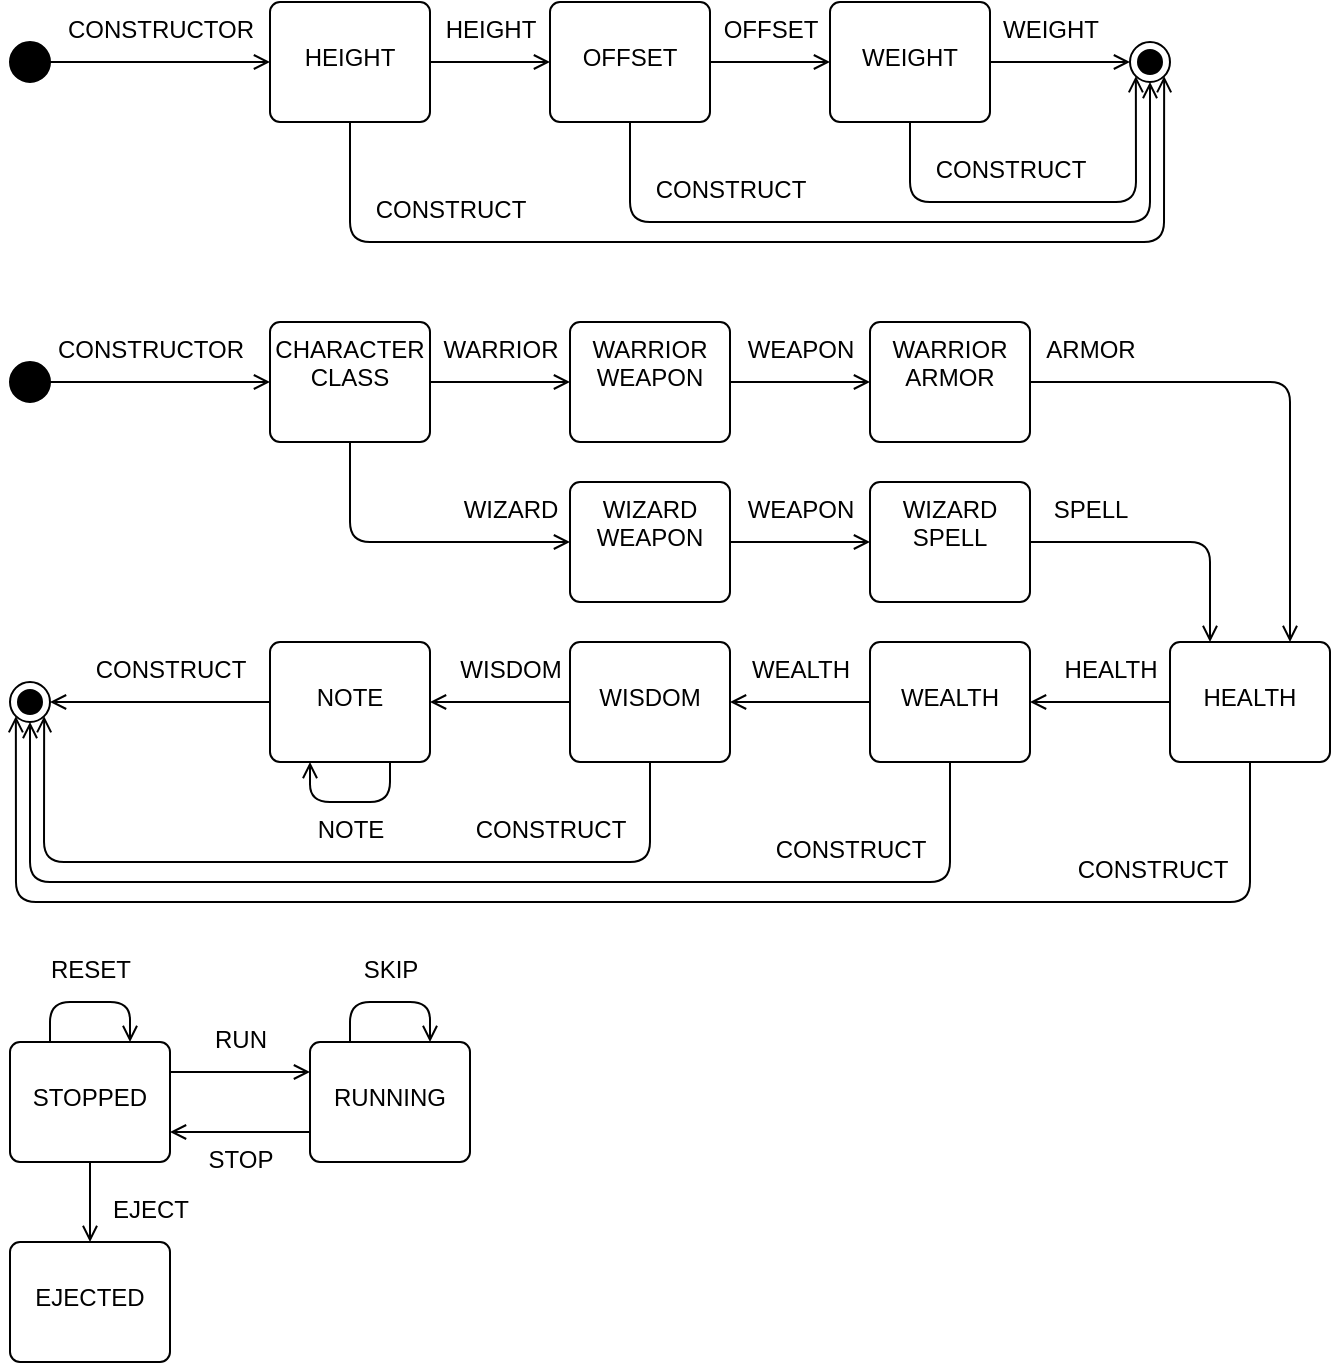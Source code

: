 <mxfile version="24.7.10">
  <diagram name="Page-1" id="Ac71hImqdFUwSNVHBzud">
    <mxGraphModel dx="1434" dy="754" grid="1" gridSize="10" guides="1" tooltips="1" connect="1" arrows="1" fold="1" page="1" pageScale="1" pageWidth="850" pageHeight="1100" background="none" math="0" shadow="0">
      <root>
        <mxCell id="0" />
        <mxCell id="1" parent="0" />
        <mxCell id="HTi7tMDV67TymgXYMMtL-4" value="&lt;div&gt;&lt;br&gt;&lt;/div&gt;&lt;div&gt;STOPPED&lt;/div&gt;" style="html=1;align=center;verticalAlign=top;rounded=1;absoluteArcSize=1;arcSize=10;dashed=0;whiteSpace=wrap;labelBackgroundColor=none;" parent="1" vertex="1">
          <mxGeometry x="40" y="560" width="80" height="60" as="geometry" />
        </mxCell>
        <mxCell id="HTi7tMDV67TymgXYMMtL-5" value="&lt;div&gt;&lt;br&gt;&lt;/div&gt;&lt;div&gt;EJECTED&lt;/div&gt;" style="html=1;align=center;verticalAlign=top;rounded=1;absoluteArcSize=1;arcSize=10;dashed=0;whiteSpace=wrap;labelBackgroundColor=none;" parent="1" vertex="1">
          <mxGeometry x="40" y="660" width="80" height="60" as="geometry" />
        </mxCell>
        <mxCell id="HTi7tMDV67TymgXYMMtL-6" value="&lt;div&gt;&lt;br&gt;&lt;/div&gt;&lt;div&gt;RUNNING&lt;/div&gt;" style="html=1;align=center;verticalAlign=top;rounded=1;absoluteArcSize=1;arcSize=10;dashed=0;whiteSpace=wrap;labelBackgroundColor=none;" parent="1" vertex="1">
          <mxGeometry x="190" y="560" width="80" height="60" as="geometry" />
        </mxCell>
        <mxCell id="HTi7tMDV67TymgXYMMtL-11" value="" style="endArrow=open;html=1;rounded=1;align=center;verticalAlign=bottom;endFill=0;labelBackgroundColor=none;exitX=0;exitY=0.75;exitDx=0;exitDy=0;entryX=1;entryY=0.75;entryDx=0;entryDy=0;fontColor=default;" parent="1" source="HTi7tMDV67TymgXYMMtL-6" target="HTi7tMDV67TymgXYMMtL-4" edge="1">
          <mxGeometry y="70" relative="1" as="geometry">
            <mxPoint x="280" y="720" as="sourcePoint" />
            <mxPoint x="480" y="720" as="targetPoint" />
            <mxPoint as="offset" />
          </mxGeometry>
        </mxCell>
        <mxCell id="HTi7tMDV67TymgXYMMtL-12" value="STOP" style="resizable=0;html=1;align=center;verticalAlign=top;labelBackgroundColor=none;direction=south;rounded=1;" parent="HTi7tMDV67TymgXYMMtL-11" connectable="0" vertex="1">
          <mxGeometry relative="1" as="geometry" />
        </mxCell>
        <mxCell id="HTi7tMDV67TymgXYMMtL-14" value="" style="endArrow=open;html=1;rounded=1;align=center;verticalAlign=bottom;endFill=0;labelBackgroundColor=none;exitX=1;exitY=0.25;exitDx=0;exitDy=0;entryX=0;entryY=0.25;entryDx=0;entryDy=0;fontColor=default;" parent="1" source="HTi7tMDV67TymgXYMMtL-4" target="HTi7tMDV67TymgXYMMtL-6" edge="1">
          <mxGeometry y="70" relative="1" as="geometry">
            <mxPoint x="320" y="510" as="sourcePoint" />
            <mxPoint x="120" y="510" as="targetPoint" />
            <mxPoint as="offset" />
          </mxGeometry>
        </mxCell>
        <mxCell id="HTi7tMDV67TymgXYMMtL-15" value="RUN" style="resizable=0;html=1;align=center;verticalAlign=top;labelBackgroundColor=none;direction=west;rounded=1;" parent="HTi7tMDV67TymgXYMMtL-14" connectable="0" vertex="1">
          <mxGeometry relative="1" as="geometry">
            <mxPoint y="-30" as="offset" />
          </mxGeometry>
        </mxCell>
        <mxCell id="HTi7tMDV67TymgXYMMtL-16" value="" style="endArrow=open;html=1;rounded=1;align=center;verticalAlign=bottom;endFill=0;labelBackgroundColor=none;exitX=0.5;exitY=1;exitDx=0;exitDy=0;entryX=0.5;entryY=0;entryDx=0;entryDy=0;fontColor=default;" parent="1" source="HTi7tMDV67TymgXYMMtL-4" target="HTi7tMDV67TymgXYMMtL-5" edge="1">
          <mxGeometry y="70" relative="1" as="geometry">
            <mxPoint x="170" y="570" as="sourcePoint" />
            <mxPoint x="370" y="570" as="targetPoint" />
            <mxPoint as="offset" />
          </mxGeometry>
        </mxCell>
        <mxCell id="HTi7tMDV67TymgXYMMtL-17" value="EJECT" style="resizable=0;html=1;align=center;verticalAlign=top;labelBackgroundColor=none;direction=south;rounded=1;" parent="HTi7tMDV67TymgXYMMtL-16" connectable="0" vertex="1">
          <mxGeometry relative="1" as="geometry">
            <mxPoint x="30" y="-10" as="offset" />
          </mxGeometry>
        </mxCell>
        <mxCell id="HTi7tMDV67TymgXYMMtL-20" value="" style="endArrow=open;html=1;rounded=1;align=center;verticalAlign=bottom;endFill=0;labelBackgroundColor=none;exitX=0.25;exitY=0;exitDx=0;exitDy=0;entryX=0.75;entryY=0;entryDx=0;entryDy=0;fontColor=default;" parent="1" source="HTi7tMDV67TymgXYMMtL-6" target="HTi7tMDV67TymgXYMMtL-6" edge="1">
          <mxGeometry y="70" relative="1" as="geometry">
            <mxPoint x="330" y="610" as="sourcePoint" />
            <mxPoint x="460" y="590" as="targetPoint" />
            <Array as="points">
              <mxPoint x="210" y="540" />
              <mxPoint x="250" y="540" />
            </Array>
            <mxPoint as="offset" />
          </mxGeometry>
        </mxCell>
        <mxCell id="HTi7tMDV67TymgXYMMtL-21" value="SKIP" style="resizable=0;html=1;align=center;verticalAlign=top;labelBackgroundColor=none;direction=west;rounded=1;" parent="HTi7tMDV67TymgXYMMtL-20" connectable="0" vertex="1">
          <mxGeometry relative="1" as="geometry">
            <mxPoint y="-30" as="offset" />
          </mxGeometry>
        </mxCell>
        <mxCell id="HTi7tMDV67TymgXYMMtL-26" value="" style="endArrow=open;html=1;rounded=1;align=center;verticalAlign=bottom;endFill=0;labelBackgroundColor=none;exitX=0.25;exitY=0;exitDx=0;exitDy=0;entryX=0.75;entryY=0;entryDx=0;entryDy=0;fontColor=default;" parent="1" source="HTi7tMDV67TymgXYMMtL-4" target="HTi7tMDV67TymgXYMMtL-4" edge="1">
          <mxGeometry y="70" relative="1" as="geometry">
            <mxPoint x="290" y="570" as="sourcePoint" />
            <mxPoint x="290" y="610" as="targetPoint" />
            <Array as="points">
              <mxPoint x="60" y="540" />
              <mxPoint x="100" y="540" />
            </Array>
            <mxPoint as="offset" />
          </mxGeometry>
        </mxCell>
        <mxCell id="HTi7tMDV67TymgXYMMtL-27" value="RESET" style="resizable=0;html=1;align=center;verticalAlign=top;labelBackgroundColor=none;direction=north;rounded=1;" parent="HTi7tMDV67TymgXYMMtL-26" connectable="0" vertex="1">
          <mxGeometry relative="1" as="geometry">
            <mxPoint y="-30" as="offset" />
          </mxGeometry>
        </mxCell>
        <mxCell id="Jva7O8vbE3L5nxs0JY6R-1" value="&lt;div&gt;&lt;br&gt;&lt;/div&gt;&lt;div&gt;HEIGHT&lt;/div&gt;" style="html=1;align=center;verticalAlign=top;rounded=1;absoluteArcSize=1;arcSize=10;dashed=0;whiteSpace=wrap;labelBackgroundColor=none;" parent="1" vertex="1">
          <mxGeometry x="170" y="40" width="80" height="60" as="geometry" />
        </mxCell>
        <mxCell id="Jva7O8vbE3L5nxs0JY6R-2" value="&lt;div&gt;&lt;br&gt;&lt;/div&gt;&lt;div&gt;OFFSET&lt;/div&gt;" style="html=1;align=center;verticalAlign=top;rounded=1;absoluteArcSize=1;arcSize=10;dashed=0;whiteSpace=wrap;labelBackgroundColor=none;" parent="1" vertex="1">
          <mxGeometry x="310" y="40" width="80" height="60" as="geometry" />
        </mxCell>
        <mxCell id="Jva7O8vbE3L5nxs0JY6R-3" value="&lt;div&gt;&lt;br&gt;&lt;/div&gt;&lt;div&gt;WEIGHT&lt;/div&gt;" style="html=1;align=center;verticalAlign=top;rounded=1;absoluteArcSize=1;arcSize=10;dashed=0;whiteSpace=wrap;labelBackgroundColor=none;" parent="1" vertex="1">
          <mxGeometry x="450" y="40" width="80" height="60" as="geometry" />
        </mxCell>
        <mxCell id="Jva7O8vbE3L5nxs0JY6R-4" value="" style="ellipse;fillColor=strokeColor;html=1;" parent="1" vertex="1">
          <mxGeometry x="40" y="60" width="20" height="20" as="geometry" />
        </mxCell>
        <mxCell id="Jva7O8vbE3L5nxs0JY6R-5" value="" style="endArrow=open;html=1;rounded=1;align=center;verticalAlign=bottom;endFill=0;labelBackgroundColor=none;fontColor=default;exitX=1;exitY=0.5;exitDx=0;exitDy=0;entryX=0;entryY=0.5;entryDx=0;entryDy=0;" parent="1" source="Jva7O8vbE3L5nxs0JY6R-4" target="Jva7O8vbE3L5nxs0JY6R-1" edge="1">
          <mxGeometry y="70" relative="1" as="geometry">
            <mxPoint x="280" y="-10" as="sourcePoint" />
            <mxPoint x="150" y="-10" as="targetPoint" />
            <mxPoint as="offset" />
          </mxGeometry>
        </mxCell>
        <mxCell id="Jva7O8vbE3L5nxs0JY6R-6" value="CONSTRUCTOR" style="resizable=0;html=1;align=center;verticalAlign=top;labelBackgroundColor=none;direction=west;rounded=1;" parent="Jva7O8vbE3L5nxs0JY6R-5" connectable="0" vertex="1">
          <mxGeometry relative="1" as="geometry">
            <mxPoint y="-30" as="offset" />
          </mxGeometry>
        </mxCell>
        <mxCell id="Jva7O8vbE3L5nxs0JY6R-8" value="" style="endArrow=open;html=1;rounded=1;align=center;verticalAlign=bottom;endFill=0;labelBackgroundColor=none;fontColor=default;exitX=1;exitY=0.5;exitDx=0;exitDy=0;entryX=0;entryY=0.5;entryDx=0;entryDy=0;" parent="1" source="Jva7O8vbE3L5nxs0JY6R-1" target="Jva7O8vbE3L5nxs0JY6R-2" edge="1">
          <mxGeometry y="70" relative="1" as="geometry">
            <mxPoint x="230" y="170" as="sourcePoint" />
            <mxPoint x="340" y="170" as="targetPoint" />
            <mxPoint as="offset" />
          </mxGeometry>
        </mxCell>
        <mxCell id="Jva7O8vbE3L5nxs0JY6R-9" value="&lt;div&gt;HEIGHT&lt;/div&gt;" style="resizable=0;html=1;align=center;verticalAlign=top;labelBackgroundColor=none;direction=west;rounded=1;" parent="Jva7O8vbE3L5nxs0JY6R-8" connectable="0" vertex="1">
          <mxGeometry relative="1" as="geometry">
            <mxPoint y="-30" as="offset" />
          </mxGeometry>
        </mxCell>
        <mxCell id="Jva7O8vbE3L5nxs0JY6R-10" value="" style="endArrow=open;html=1;rounded=1;align=center;verticalAlign=bottom;endFill=0;labelBackgroundColor=none;fontColor=default;exitX=1;exitY=0.5;exitDx=0;exitDy=0;entryX=0;entryY=0.5;entryDx=0;entryDy=0;" parent="1" source="Jva7O8vbE3L5nxs0JY6R-2" target="Jva7O8vbE3L5nxs0JY6R-3" edge="1">
          <mxGeometry y="70" relative="1" as="geometry">
            <mxPoint x="260" y="80" as="sourcePoint" />
            <mxPoint x="330" y="80" as="targetPoint" />
            <mxPoint as="offset" />
          </mxGeometry>
        </mxCell>
        <mxCell id="Jva7O8vbE3L5nxs0JY6R-11" value="OFFSET" style="resizable=0;html=1;align=center;verticalAlign=top;labelBackgroundColor=none;direction=west;rounded=1;" parent="Jva7O8vbE3L5nxs0JY6R-10" connectable="0" vertex="1">
          <mxGeometry relative="1" as="geometry">
            <mxPoint y="-30" as="offset" />
          </mxGeometry>
        </mxCell>
        <mxCell id="Jva7O8vbE3L5nxs0JY6R-14" value="" style="endArrow=open;html=1;rounded=1;align=center;verticalAlign=bottom;endFill=0;labelBackgroundColor=none;fontColor=default;exitX=1;exitY=0.5;exitDx=0;exitDy=0;entryX=0;entryY=0.5;entryDx=0;entryDy=0;" parent="1" source="Jva7O8vbE3L5nxs0JY6R-3" target="Jva7O8vbE3L5nxs0JY6R-7" edge="1">
          <mxGeometry y="70" relative="1" as="geometry">
            <mxPoint x="550" y="69.5" as="sourcePoint" />
            <mxPoint x="620" y="69.5" as="targetPoint" />
            <mxPoint as="offset" />
          </mxGeometry>
        </mxCell>
        <mxCell id="Jva7O8vbE3L5nxs0JY6R-15" value="WEIGHT" style="resizable=0;html=1;align=center;verticalAlign=top;labelBackgroundColor=none;direction=west;rounded=1;" parent="Jva7O8vbE3L5nxs0JY6R-14" connectable="0" vertex="1">
          <mxGeometry relative="1" as="geometry">
            <mxPoint x="-5" y="-30" as="offset" />
          </mxGeometry>
        </mxCell>
        <mxCell id="Jva7O8vbE3L5nxs0JY6R-7" value="" style="ellipse;html=1;shape=endState;fillColor=strokeColor;" parent="1" vertex="1">
          <mxGeometry x="600" y="60" width="20" height="20" as="geometry" />
        </mxCell>
        <mxCell id="Jva7O8vbE3L5nxs0JY6R-16" value="" style="endArrow=open;html=1;rounded=1;align=center;verticalAlign=bottom;endFill=0;labelBackgroundColor=none;fontColor=default;exitX=0.5;exitY=1;exitDx=0;exitDy=0;entryX=1;entryY=1;entryDx=0;entryDy=0;" parent="1" source="Jva7O8vbE3L5nxs0JY6R-1" target="Jva7O8vbE3L5nxs0JY6R-7" edge="1">
          <mxGeometry y="70" relative="1" as="geometry">
            <mxPoint x="80" y="180" as="sourcePoint" />
            <mxPoint x="600" y="160" as="targetPoint" />
            <mxPoint as="offset" />
            <Array as="points">
              <mxPoint x="210" y="160" />
              <mxPoint x="410" y="160" />
              <mxPoint x="617" y="160" />
            </Array>
          </mxGeometry>
        </mxCell>
        <mxCell id="Jva7O8vbE3L5nxs0JY6R-17" value="CONSTRUCT" style="resizable=0;html=1;align=center;verticalAlign=top;labelBackgroundColor=none;direction=north;rounded=1;" parent="Jva7O8vbE3L5nxs0JY6R-16" connectable="0" vertex="1">
          <mxGeometry relative="1" as="geometry">
            <mxPoint x="-165" y="-30" as="offset" />
          </mxGeometry>
        </mxCell>
        <mxCell id="Jva7O8vbE3L5nxs0JY6R-18" value="" style="endArrow=open;html=1;rounded=1;align=center;verticalAlign=bottom;endFill=0;labelBackgroundColor=none;fontColor=default;exitX=0.5;exitY=1;exitDx=0;exitDy=0;entryX=0.5;entryY=1;entryDx=0;entryDy=0;" parent="1" source="Jva7O8vbE3L5nxs0JY6R-2" target="Jva7O8vbE3L5nxs0JY6R-7" edge="1">
          <mxGeometry y="70" relative="1" as="geometry">
            <mxPoint x="220" y="110" as="sourcePoint" />
            <mxPoint x="590" y="80" as="targetPoint" />
            <mxPoint as="offset" />
            <Array as="points">
              <mxPoint x="350" y="150" />
              <mxPoint x="610" y="150" />
            </Array>
          </mxGeometry>
        </mxCell>
        <mxCell id="Jva7O8vbE3L5nxs0JY6R-19" value="CONSTRUCT" style="resizable=0;html=1;align=center;verticalAlign=top;labelBackgroundColor=none;direction=west;rounded=1;" parent="Jva7O8vbE3L5nxs0JY6R-18" connectable="0" vertex="1">
          <mxGeometry relative="1" as="geometry">
            <mxPoint x="-90" y="-30" as="offset" />
          </mxGeometry>
        </mxCell>
        <mxCell id="Jva7O8vbE3L5nxs0JY6R-20" value="" style="endArrow=open;html=1;rounded=1;align=center;verticalAlign=bottom;endFill=0;labelBackgroundColor=none;fontColor=default;exitX=0.5;exitY=1;exitDx=0;exitDy=0;entryX=0;entryY=1;entryDx=0;entryDy=0;" parent="1" source="Jva7O8vbE3L5nxs0JY6R-3" target="Jva7O8vbE3L5nxs0JY6R-7" edge="1">
          <mxGeometry y="70" relative="1" as="geometry">
            <mxPoint x="360" y="110" as="sourcePoint" />
            <mxPoint x="590" y="80" as="targetPoint" />
            <mxPoint as="offset" />
            <Array as="points">
              <mxPoint x="490" y="140" />
              <mxPoint x="603" y="140" />
            </Array>
          </mxGeometry>
        </mxCell>
        <mxCell id="Jva7O8vbE3L5nxs0JY6R-21" value="CONSTRUCT" style="resizable=0;html=1;align=center;verticalAlign=top;labelBackgroundColor=none;direction=north;rounded=1;" parent="Jva7O8vbE3L5nxs0JY6R-20" connectable="0" vertex="1">
          <mxGeometry relative="1" as="geometry">
            <mxPoint x="-18" y="-30" as="offset" />
          </mxGeometry>
        </mxCell>
        <mxCell id="Jva7O8vbE3L5nxs0JY6R-22" value="&lt;div&gt;CHARACTER&lt;/div&gt;&lt;div&gt;CLASS&lt;br&gt;&lt;/div&gt;" style="html=1;align=center;verticalAlign=top;rounded=1;absoluteArcSize=1;arcSize=10;dashed=0;whiteSpace=wrap;labelBackgroundColor=none;" parent="1" vertex="1">
          <mxGeometry x="170" y="200" width="80" height="60" as="geometry" />
        </mxCell>
        <mxCell id="Jva7O8vbE3L5nxs0JY6R-23" value="&lt;div&gt;WARRIOR&lt;/div&gt;&lt;div&gt;WEAPON&lt;/div&gt;" style="html=1;align=center;verticalAlign=top;rounded=1;absoluteArcSize=1;arcSize=10;dashed=0;whiteSpace=wrap;labelBackgroundColor=none;" parent="1" vertex="1">
          <mxGeometry x="320" y="200" width="80" height="60" as="geometry" />
        </mxCell>
        <mxCell id="Jva7O8vbE3L5nxs0JY6R-24" value="&lt;div&gt;WARRIOR&lt;/div&gt;&lt;div&gt;ARMOR&lt;/div&gt;" style="html=1;align=center;verticalAlign=top;rounded=1;absoluteArcSize=1;arcSize=10;dashed=0;whiteSpace=wrap;labelBackgroundColor=none;" parent="1" vertex="1">
          <mxGeometry x="470" y="200" width="80" height="60" as="geometry" />
        </mxCell>
        <mxCell id="Jva7O8vbE3L5nxs0JY6R-25" value="" style="ellipse;fillColor=strokeColor;html=1;" parent="1" vertex="1">
          <mxGeometry x="40" y="220" width="20" height="20" as="geometry" />
        </mxCell>
        <mxCell id="Jva7O8vbE3L5nxs0JY6R-26" value="" style="endArrow=open;html=1;rounded=1;align=center;verticalAlign=bottom;endFill=0;labelBackgroundColor=none;fontColor=default;exitX=1;exitY=0.5;exitDx=0;exitDy=0;entryX=0;entryY=0.5;entryDx=0;entryDy=0;" parent="1" source="Jva7O8vbE3L5nxs0JY6R-25" target="Jva7O8vbE3L5nxs0JY6R-22" edge="1">
          <mxGeometry y="70" relative="1" as="geometry">
            <mxPoint x="280" y="150" as="sourcePoint" />
            <mxPoint x="150" y="150" as="targetPoint" />
            <mxPoint as="offset" />
          </mxGeometry>
        </mxCell>
        <mxCell id="Jva7O8vbE3L5nxs0JY6R-27" value="CONSTRUCTOR" style="resizable=0;html=1;align=center;verticalAlign=top;labelBackgroundColor=none;direction=west;rounded=1;" parent="Jva7O8vbE3L5nxs0JY6R-26" connectable="0" vertex="1">
          <mxGeometry relative="1" as="geometry">
            <mxPoint x="-5" y="-30" as="offset" />
          </mxGeometry>
        </mxCell>
        <mxCell id="Jva7O8vbE3L5nxs0JY6R-28" value="" style="endArrow=open;html=1;rounded=1;align=center;verticalAlign=bottom;endFill=0;labelBackgroundColor=none;fontColor=default;exitX=1;exitY=0.5;exitDx=0;exitDy=0;entryX=0;entryY=0.5;entryDx=0;entryDy=0;" parent="1" source="Jva7O8vbE3L5nxs0JY6R-22" target="Jva7O8vbE3L5nxs0JY6R-23" edge="1">
          <mxGeometry y="70" relative="1" as="geometry">
            <mxPoint x="230" y="330" as="sourcePoint" />
            <mxPoint x="340" y="330" as="targetPoint" />
            <mxPoint as="offset" />
          </mxGeometry>
        </mxCell>
        <mxCell id="Jva7O8vbE3L5nxs0JY6R-29" value="WARRIOR" style="resizable=0;html=1;align=center;verticalAlign=top;labelBackgroundColor=none;direction=west;rounded=1;" parent="Jva7O8vbE3L5nxs0JY6R-28" connectable="0" vertex="1">
          <mxGeometry relative="1" as="geometry">
            <mxPoint y="-30" as="offset" />
          </mxGeometry>
        </mxCell>
        <mxCell id="Jva7O8vbE3L5nxs0JY6R-30" value="" style="endArrow=open;html=1;rounded=1;align=center;verticalAlign=bottom;endFill=0;labelBackgroundColor=none;fontColor=default;exitX=1;exitY=0.5;exitDx=0;exitDy=0;entryX=0;entryY=0.5;entryDx=0;entryDy=0;" parent="1" source="Jva7O8vbE3L5nxs0JY6R-23" target="Jva7O8vbE3L5nxs0JY6R-24" edge="1">
          <mxGeometry y="70" relative="1" as="geometry">
            <mxPoint x="270" y="240" as="sourcePoint" />
            <mxPoint x="340" y="240" as="targetPoint" />
            <mxPoint as="offset" />
          </mxGeometry>
        </mxCell>
        <mxCell id="Jva7O8vbE3L5nxs0JY6R-31" value="WEAPON" style="resizable=0;html=1;align=center;verticalAlign=top;labelBackgroundColor=none;direction=west;rounded=1;" parent="Jva7O8vbE3L5nxs0JY6R-30" connectable="0" vertex="1">
          <mxGeometry relative="1" as="geometry">
            <mxPoint y="-30" as="offset" />
          </mxGeometry>
        </mxCell>
        <mxCell id="Jva7O8vbE3L5nxs0JY6R-32" value="" style="endArrow=open;html=1;rounded=1;align=center;verticalAlign=bottom;endFill=0;labelBackgroundColor=none;fontColor=default;exitX=1;exitY=0.5;exitDx=0;exitDy=0;entryX=0.75;entryY=0;entryDx=0;entryDy=0;" parent="1" source="Jva7O8vbE3L5nxs0JY6R-24" target="Jva7O8vbE3L5nxs0JY6R-49" edge="1">
          <mxGeometry y="70" relative="1" as="geometry">
            <mxPoint x="570" y="229.5" as="sourcePoint" />
            <mxPoint x="660" y="230" as="targetPoint" />
            <mxPoint as="offset" />
            <Array as="points">
              <mxPoint x="680" y="230" />
            </Array>
          </mxGeometry>
        </mxCell>
        <mxCell id="Jva7O8vbE3L5nxs0JY6R-33" value="ARMOR" style="resizable=0;html=1;align=center;verticalAlign=top;labelBackgroundColor=none;direction=west;rounded=1;" parent="Jva7O8vbE3L5nxs0JY6R-32" connectable="0" vertex="1">
          <mxGeometry relative="1" as="geometry">
            <mxPoint x="-100" y="-30" as="offset" />
          </mxGeometry>
        </mxCell>
        <mxCell id="Jva7O8vbE3L5nxs0JY6R-41" value="&lt;div&gt;WIZARD&lt;/div&gt;&lt;div&gt;WEAPON&lt;/div&gt;" style="html=1;align=center;verticalAlign=top;rounded=1;absoluteArcSize=1;arcSize=10;dashed=0;whiteSpace=wrap;labelBackgroundColor=none;" parent="1" vertex="1">
          <mxGeometry x="320" y="280" width="80" height="60" as="geometry" />
        </mxCell>
        <mxCell id="Jva7O8vbE3L5nxs0JY6R-42" value="&lt;div&gt;WIZARD&lt;/div&gt;&lt;div&gt;SPELL&lt;br&gt;&lt;/div&gt;" style="html=1;align=center;verticalAlign=top;rounded=1;absoluteArcSize=1;arcSize=10;dashed=0;whiteSpace=wrap;labelBackgroundColor=none;" parent="1" vertex="1">
          <mxGeometry x="470" y="280" width="80" height="60" as="geometry" />
        </mxCell>
        <mxCell id="Jva7O8vbE3L5nxs0JY6R-43" value="" style="endArrow=open;html=1;rounded=1;align=center;verticalAlign=bottom;endFill=0;labelBackgroundColor=none;fontColor=default;exitX=0.5;exitY=1;exitDx=0;exitDy=0;entryX=0;entryY=0.5;entryDx=0;entryDy=0;" parent="1" source="Jva7O8vbE3L5nxs0JY6R-22" target="Jva7O8vbE3L5nxs0JY6R-41" edge="1">
          <mxGeometry y="70" relative="1" as="geometry">
            <mxPoint x="250" y="310" as="sourcePoint" />
            <mxPoint x="340" y="410" as="targetPoint" />
            <mxPoint as="offset" />
            <Array as="points">
              <mxPoint x="210" y="310" />
            </Array>
          </mxGeometry>
        </mxCell>
        <mxCell id="Jva7O8vbE3L5nxs0JY6R-44" value="WIZARD" style="resizable=0;html=1;align=center;verticalAlign=top;labelBackgroundColor=none;direction=west;rounded=1;" parent="Jva7O8vbE3L5nxs0JY6R-43" connectable="0" vertex="1">
          <mxGeometry relative="1" as="geometry">
            <mxPoint x="50" y="-30" as="offset" />
          </mxGeometry>
        </mxCell>
        <mxCell id="Jva7O8vbE3L5nxs0JY6R-45" value="" style="endArrow=open;html=1;rounded=1;align=center;verticalAlign=bottom;endFill=0;labelBackgroundColor=none;fontColor=default;exitX=1;exitY=0.5;exitDx=0;exitDy=0;entryX=0;entryY=0.5;entryDx=0;entryDy=0;" parent="1" source="Jva7O8vbE3L5nxs0JY6R-41" target="Jva7O8vbE3L5nxs0JY6R-42" edge="1">
          <mxGeometry y="70" relative="1" as="geometry">
            <mxPoint x="270" y="320" as="sourcePoint" />
            <mxPoint x="340" y="320" as="targetPoint" />
            <mxPoint as="offset" />
          </mxGeometry>
        </mxCell>
        <mxCell id="Jva7O8vbE3L5nxs0JY6R-46" value="WEAPON" style="resizable=0;html=1;align=center;verticalAlign=top;labelBackgroundColor=none;direction=west;rounded=1;" parent="Jva7O8vbE3L5nxs0JY6R-45" connectable="0" vertex="1">
          <mxGeometry relative="1" as="geometry">
            <mxPoint y="-30" as="offset" />
          </mxGeometry>
        </mxCell>
        <mxCell id="Jva7O8vbE3L5nxs0JY6R-47" value="" style="endArrow=open;html=1;rounded=1;align=center;verticalAlign=bottom;endFill=0;labelBackgroundColor=none;fontColor=default;exitX=1;exitY=0.5;exitDx=0;exitDy=0;entryX=0.25;entryY=0;entryDx=0;entryDy=0;" parent="1" source="Jva7O8vbE3L5nxs0JY6R-42" target="Jva7O8vbE3L5nxs0JY6R-49" edge="1">
          <mxGeometry y="70" relative="1" as="geometry">
            <mxPoint x="570" y="309.5" as="sourcePoint" />
            <mxPoint x="660" y="310" as="targetPoint" />
            <mxPoint as="offset" />
            <Array as="points">
              <mxPoint x="640" y="310" />
            </Array>
          </mxGeometry>
        </mxCell>
        <mxCell id="Jva7O8vbE3L5nxs0JY6R-48" value="SPELL" style="resizable=0;html=1;align=center;verticalAlign=top;labelBackgroundColor=none;direction=west;rounded=1;" parent="Jva7O8vbE3L5nxs0JY6R-47" connectable="0" vertex="1">
          <mxGeometry relative="1" as="geometry">
            <mxPoint x="-40" y="-30" as="offset" />
          </mxGeometry>
        </mxCell>
        <mxCell id="Jva7O8vbE3L5nxs0JY6R-49" value="&lt;div&gt;&lt;br&gt;&lt;/div&gt;&lt;div&gt;HEALTH&lt;/div&gt;" style="html=1;align=center;verticalAlign=top;rounded=1;absoluteArcSize=1;arcSize=10;dashed=0;whiteSpace=wrap;labelBackgroundColor=none;" parent="1" vertex="1">
          <mxGeometry x="620" y="360" width="80" height="60" as="geometry" />
        </mxCell>
        <mxCell id="Jva7O8vbE3L5nxs0JY6R-50" value="&lt;div&gt;&lt;br&gt;&lt;/div&gt;&lt;div&gt;WEALTH&lt;/div&gt;" style="html=1;align=center;verticalAlign=top;rounded=1;absoluteArcSize=1;arcSize=10;dashed=0;whiteSpace=wrap;labelBackgroundColor=none;" parent="1" vertex="1">
          <mxGeometry x="470" y="360" width="80" height="60" as="geometry" />
        </mxCell>
        <mxCell id="Jva7O8vbE3L5nxs0JY6R-51" value="&lt;div&gt;&lt;br&gt;&lt;/div&gt;&lt;div&gt;WISDOM&lt;/div&gt;" style="html=1;align=center;verticalAlign=top;rounded=1;absoluteArcSize=1;arcSize=10;dashed=0;whiteSpace=wrap;labelBackgroundColor=none;" parent="1" vertex="1">
          <mxGeometry x="320" y="360" width="80" height="60" as="geometry" />
        </mxCell>
        <mxCell id="Jva7O8vbE3L5nxs0JY6R-52" value="&lt;div&gt;&lt;br&gt;&lt;/div&gt;&lt;div&gt;NOTE&lt;/div&gt;" style="html=1;align=center;verticalAlign=top;rounded=1;absoluteArcSize=1;arcSize=10;dashed=0;whiteSpace=wrap;labelBackgroundColor=none;" parent="1" vertex="1">
          <mxGeometry x="170" y="360" width="80" height="60" as="geometry" />
        </mxCell>
        <mxCell id="Jva7O8vbE3L5nxs0JY6R-53" value="" style="ellipse;html=1;shape=endState;fillColor=strokeColor;" parent="1" vertex="1">
          <mxGeometry x="40" y="380" width="20" height="20" as="geometry" />
        </mxCell>
        <mxCell id="Jva7O8vbE3L5nxs0JY6R-54" value="" style="endArrow=open;html=1;rounded=1;align=center;verticalAlign=bottom;endFill=0;labelBackgroundColor=none;fontColor=default;exitX=0;exitY=0.5;exitDx=0;exitDy=0;entryX=1;entryY=0.5;entryDx=0;entryDy=0;" parent="1" source="Jva7O8vbE3L5nxs0JY6R-49" target="Jva7O8vbE3L5nxs0JY6R-50" edge="1">
          <mxGeometry y="70" relative="1" as="geometry">
            <mxPoint x="560" y="300" as="sourcePoint" />
            <mxPoint x="560" y="390" as="targetPoint" />
            <mxPoint as="offset" />
            <Array as="points" />
          </mxGeometry>
        </mxCell>
        <mxCell id="Jva7O8vbE3L5nxs0JY6R-55" value="HEALTH" style="resizable=0;html=1;align=center;verticalAlign=top;labelBackgroundColor=none;direction=west;rounded=1;" parent="Jva7O8vbE3L5nxs0JY6R-54" connectable="0" vertex="1">
          <mxGeometry relative="1" as="geometry">
            <mxPoint x="5" y="-30" as="offset" />
          </mxGeometry>
        </mxCell>
        <mxCell id="Jva7O8vbE3L5nxs0JY6R-56" value="" style="endArrow=open;html=1;rounded=1;align=center;verticalAlign=bottom;endFill=0;labelBackgroundColor=none;fontColor=default;exitX=0;exitY=0.5;exitDx=0;exitDy=0;entryX=1;entryY=0.5;entryDx=0;entryDy=0;" parent="1" source="Jva7O8vbE3L5nxs0JY6R-50" target="Jva7O8vbE3L5nxs0JY6R-51" edge="1">
          <mxGeometry y="70" relative="1" as="geometry">
            <mxPoint x="390" y="310" as="sourcePoint" />
            <mxPoint x="480" y="285" as="targetPoint" />
            <mxPoint as="offset" />
            <Array as="points" />
          </mxGeometry>
        </mxCell>
        <mxCell id="Jva7O8vbE3L5nxs0JY6R-57" value="WEALTH" style="resizable=0;html=1;align=center;verticalAlign=top;labelBackgroundColor=none;direction=west;rounded=1;" parent="Jva7O8vbE3L5nxs0JY6R-56" connectable="0" vertex="1">
          <mxGeometry relative="1" as="geometry">
            <mxPoint y="-30" as="offset" />
          </mxGeometry>
        </mxCell>
        <mxCell id="Jva7O8vbE3L5nxs0JY6R-58" value="" style="endArrow=open;html=1;rounded=1;align=center;verticalAlign=bottom;endFill=0;labelBackgroundColor=none;fontColor=default;exitX=0;exitY=0.5;exitDx=0;exitDy=0;entryX=1;entryY=0.5;entryDx=0;entryDy=0;" parent="1" source="Jva7O8vbE3L5nxs0JY6R-51" target="Jva7O8vbE3L5nxs0JY6R-52" edge="1">
          <mxGeometry y="70" relative="1" as="geometry">
            <mxPoint x="310" y="450" as="sourcePoint" />
            <mxPoint x="220" y="450" as="targetPoint" />
            <mxPoint as="offset" />
            <Array as="points" />
          </mxGeometry>
        </mxCell>
        <mxCell id="Jva7O8vbE3L5nxs0JY6R-59" value="WISDOM" style="resizable=0;html=1;align=center;verticalAlign=top;labelBackgroundColor=none;direction=west;rounded=1;" parent="Jva7O8vbE3L5nxs0JY6R-58" connectable="0" vertex="1">
          <mxGeometry relative="1" as="geometry">
            <mxPoint x="5" y="-30" as="offset" />
          </mxGeometry>
        </mxCell>
        <mxCell id="Jva7O8vbE3L5nxs0JY6R-60" value="" style="endArrow=open;html=1;rounded=1;align=center;verticalAlign=bottom;endFill=0;labelBackgroundColor=none;fontColor=default;exitX=0.75;exitY=1;exitDx=0;exitDy=0;entryX=0.25;entryY=1;entryDx=0;entryDy=0;" parent="1" source="Jva7O8vbE3L5nxs0JY6R-52" target="Jva7O8vbE3L5nxs0JY6R-52" edge="1">
          <mxGeometry y="70" relative="1" as="geometry">
            <mxPoint x="310" y="400" as="sourcePoint" />
            <mxPoint x="190" y="520" as="targetPoint" />
            <mxPoint as="offset" />
            <Array as="points">
              <mxPoint x="230" y="440" />
              <mxPoint x="190" y="440" />
            </Array>
          </mxGeometry>
        </mxCell>
        <mxCell id="Jva7O8vbE3L5nxs0JY6R-61" value="NOTE" style="resizable=0;html=1;align=center;verticalAlign=top;labelBackgroundColor=none;direction=north;rounded=1;" parent="Jva7O8vbE3L5nxs0JY6R-60" connectable="0" vertex="1">
          <mxGeometry relative="1" as="geometry">
            <mxPoint as="offset" />
          </mxGeometry>
        </mxCell>
        <mxCell id="Jva7O8vbE3L5nxs0JY6R-63" value="" style="endArrow=open;html=1;rounded=1;align=center;verticalAlign=bottom;endFill=0;labelBackgroundColor=none;fontColor=default;exitX=0;exitY=0.5;exitDx=0;exitDy=0;entryX=1;entryY=0.5;entryDx=0;entryDy=0;" parent="1" source="Jva7O8vbE3L5nxs0JY6R-52" target="Jva7O8vbE3L5nxs0JY6R-53" edge="1">
          <mxGeometry y="70" relative="1" as="geometry">
            <mxPoint x="130" y="400" as="sourcePoint" />
            <mxPoint x="90" y="390" as="targetPoint" />
            <mxPoint as="offset" />
            <Array as="points" />
          </mxGeometry>
        </mxCell>
        <mxCell id="Jva7O8vbE3L5nxs0JY6R-64" value="CONSTRUCT" style="resizable=0;html=1;align=center;verticalAlign=top;labelBackgroundColor=none;direction=west;rounded=1;" parent="Jva7O8vbE3L5nxs0JY6R-63" connectable="0" vertex="1">
          <mxGeometry relative="1" as="geometry">
            <mxPoint x="5" y="-30" as="offset" />
          </mxGeometry>
        </mxCell>
        <mxCell id="znW-r9fmvjj_6vOvOYMQ-1" value="" style="endArrow=open;html=1;rounded=1;align=center;verticalAlign=bottom;endFill=0;labelBackgroundColor=none;fontColor=default;exitX=0.5;exitY=1;exitDx=0;exitDy=0;entryX=1;entryY=1;entryDx=0;entryDy=0;" parent="1" source="Jva7O8vbE3L5nxs0JY6R-51" target="Jva7O8vbE3L5nxs0JY6R-53" edge="1">
          <mxGeometry y="70" relative="1" as="geometry">
            <mxPoint x="180" y="400" as="sourcePoint" />
            <mxPoint x="90" y="490" as="targetPoint" />
            <mxPoint as="offset" />
            <Array as="points">
              <mxPoint x="360" y="470" />
              <mxPoint x="57" y="470" />
            </Array>
          </mxGeometry>
        </mxCell>
        <mxCell id="znW-r9fmvjj_6vOvOYMQ-2" value="CONSTRUCT" style="resizable=0;html=1;align=center;verticalAlign=top;labelBackgroundColor=none;direction=west;rounded=1;" parent="znW-r9fmvjj_6vOvOYMQ-1" connectable="0" vertex="1">
          <mxGeometry relative="1" as="geometry">
            <mxPoint x="113" y="-30" as="offset" />
          </mxGeometry>
        </mxCell>
        <mxCell id="znW-r9fmvjj_6vOvOYMQ-3" value="" style="endArrow=open;html=1;rounded=1;align=center;verticalAlign=bottom;endFill=0;labelBackgroundColor=none;fontColor=default;exitX=0.5;exitY=1;exitDx=0;exitDy=0;" parent="1" source="Jva7O8vbE3L5nxs0JY6R-50" edge="1">
          <mxGeometry y="70" relative="1" as="geometry">
            <mxPoint x="370" y="430" as="sourcePoint" />
            <mxPoint x="50" y="400" as="targetPoint" />
            <mxPoint as="offset" />
            <Array as="points">
              <mxPoint x="510" y="480" />
              <mxPoint x="50" y="480" />
            </Array>
          </mxGeometry>
        </mxCell>
        <mxCell id="znW-r9fmvjj_6vOvOYMQ-4" value="CONSTRUCT" style="resizable=0;html=1;align=center;verticalAlign=top;labelBackgroundColor=none;direction=west;rounded=1;" parent="znW-r9fmvjj_6vOvOYMQ-3" connectable="0" vertex="1">
          <mxGeometry relative="1" as="geometry">
            <mxPoint x="190" y="-30" as="offset" />
          </mxGeometry>
        </mxCell>
        <mxCell id="znW-r9fmvjj_6vOvOYMQ-5" value="" style="endArrow=open;html=1;rounded=1;align=center;verticalAlign=bottom;endFill=0;labelBackgroundColor=none;fontColor=default;exitX=0.5;exitY=1;exitDx=0;exitDy=0;entryX=0;entryY=1;entryDx=0;entryDy=0;" parent="1" source="Jva7O8vbE3L5nxs0JY6R-49" target="Jva7O8vbE3L5nxs0JY6R-53" edge="1">
          <mxGeometry y="70" relative="1" as="geometry">
            <mxPoint x="520" y="430" as="sourcePoint" />
            <mxPoint x="60" y="410" as="targetPoint" />
            <mxPoint as="offset" />
            <Array as="points">
              <mxPoint x="660" y="490" />
              <mxPoint x="43" y="490" />
            </Array>
          </mxGeometry>
        </mxCell>
        <mxCell id="znW-r9fmvjj_6vOvOYMQ-6" value="CONSTRUCT" style="resizable=0;html=1;align=center;verticalAlign=top;labelBackgroundColor=none;direction=west;rounded=1;" parent="znW-r9fmvjj_6vOvOYMQ-5" connectable="0" vertex="1">
          <mxGeometry relative="1" as="geometry">
            <mxPoint x="271" y="-30" as="offset" />
          </mxGeometry>
        </mxCell>
      </root>
    </mxGraphModel>
  </diagram>
</mxfile>
